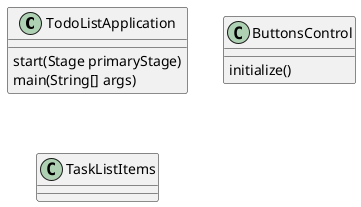 @startuml
'https://plantuml.com/class-diagram


class TodoListApplication {
start(Stage primaryStage)
main(String[] args)
}

class ButtonsControl {
initialize()
}

class TaskListItems{

}

@enduml